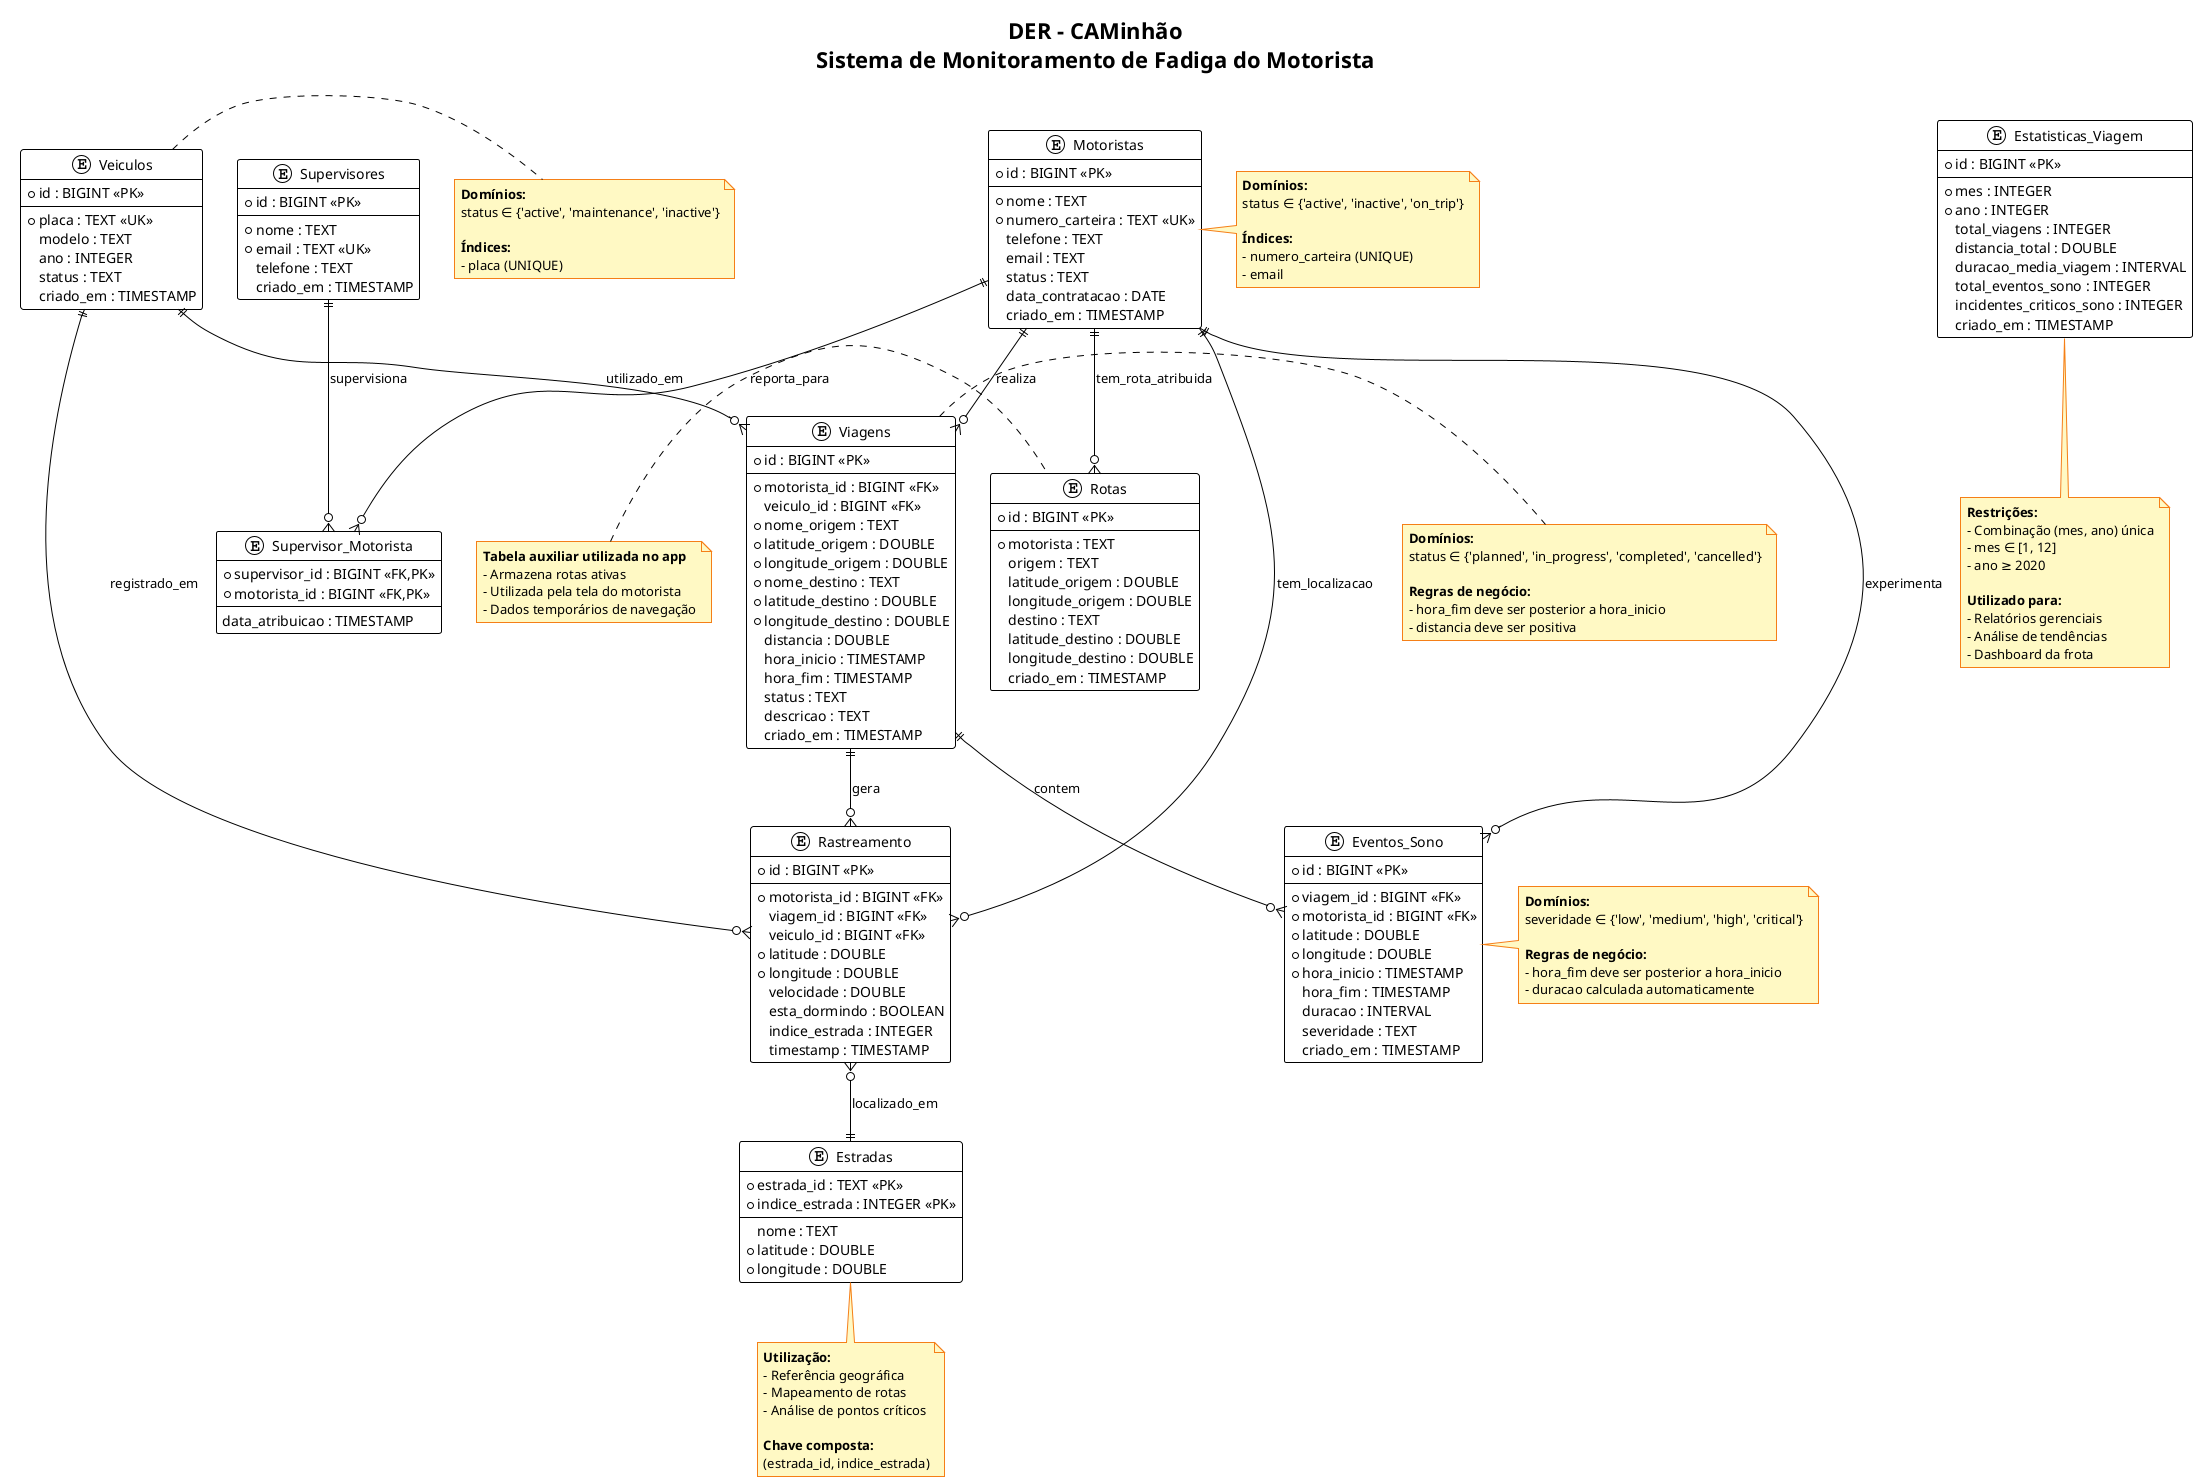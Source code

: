 @startuml DER - CAMinhão Sistema de Monitoramento

!theme plain
skinparam entity {
  BackgroundColor #E8F4FD
  BorderColor #1976D2
  FontColor Black
}

skinparam relationship {
  LineColor #1976D2
  LineThickness 2
}

skinparam note {
  BackgroundColor #FFF9C4
  BorderColor #F57F17
}

title DER - CAMinhão\nSistema de Monitoramento de Fadiga do Motorista

entity "Motoristas" as drivers {
  * id : BIGINT <<PK>>
  --
  * nome : TEXT
  * numero_carteira : TEXT <<UK>>
  telefone : TEXT
  email : TEXT
  status : TEXT
  data_contratacao : DATE
  criado_em : TIMESTAMP
}

entity "Veiculos" as vehicles {
  * id : BIGINT <<PK>>
  --
  * placa : TEXT <<UK>>
  modelo : TEXT
  ano : INTEGER
  status : TEXT
  criado_em : TIMESTAMP
}

entity "Viagens" as trips {
  * id : BIGINT <<PK>>
  --
  * motorista_id : BIGINT <<FK>>
  veiculo_id : BIGINT <<FK>>
  * nome_origem : TEXT
  * latitude_origem : DOUBLE
  * longitude_origem : DOUBLE
  * nome_destino : TEXT
  * latitude_destino : DOUBLE
  * longitude_destino : DOUBLE
  distancia : DOUBLE
  hora_inicio : TIMESTAMP
  hora_fim : TIMESTAMP
  status : TEXT
  descricao : TEXT
  criado_em : TIMESTAMP
}

entity "Rastreamento" as tracking {
  * id : BIGINT <<PK>>
  --
  * motorista_id : BIGINT <<FK>>
  viagem_id : BIGINT <<FK>>
  veiculo_id : BIGINT <<FK>>
  * latitude : DOUBLE
  * longitude : DOUBLE
  velocidade : DOUBLE
  esta_dormindo : BOOLEAN
  indice_estrada : INTEGER
  timestamp : TIMESTAMP
}

entity "Eventos_Sono" as sleep_events {
  * id : BIGINT <<PK>>
  --
  * viagem_id : BIGINT <<FK>>
  * motorista_id : BIGINT <<FK>>
  * latitude : DOUBLE
  * longitude : DOUBLE
  * hora_inicio : TIMESTAMP
  hora_fim : TIMESTAMP
  duracao : INTERVAL
  severidade : TEXT
  criado_em : TIMESTAMP
}

entity "Supervisores" as supervisors {
  * id : BIGINT <<PK>>
  --
  * nome : TEXT
  * email : TEXT <<UK>>
  telefone : TEXT
  criado_em : TIMESTAMP
}

entity "Supervisor_Motorista" as supervisor_driver {
  * supervisor_id : BIGINT <<FK,PK>>
  * motorista_id : BIGINT <<FK,PK>>
  --
  data_atribuicao : TIMESTAMP
}

entity "Estradas" as roads {
  * estrada_id : TEXT <<PK>>
  * indice_estrada : INTEGER <<PK>>
  --
  nome : TEXT
  * latitude : DOUBLE
  * longitude : DOUBLE
}

entity "Estatisticas_Viagem" as trip_statistics {
  * id : BIGINT <<PK>>
  --
  * mes : INTEGER
  * ano : INTEGER
  total_viagens : INTEGER
  distancia_total : DOUBLE
  duracao_media_viagem : INTERVAL
  total_eventos_sono : INTEGER
  incidentes_criticos_sono : INTEGER
  criado_em : TIMESTAMP
}

entity "Rotas" as routes {
  * id : BIGINT <<PK>>
  --
  * motorista : TEXT
  origem : TEXT
  latitude_origem : DOUBLE
  longitude_origem : DOUBLE
  destino : TEXT
  latitude_destino : DOUBLE
  longitude_destino : DOUBLE
  criado_em : TIMESTAMP
}

' Relacionamentos principais
drivers ||--o{ trips : "realiza"
vehicles ||--o{ trips : "utilizado_em"
trips ||--o{ tracking : "gera"
drivers ||--o{ tracking : "tem_localizacao"
vehicles ||--o{ tracking : "registrado_em"
trips ||--o{ sleep_events : "contem"
drivers ||--o{ sleep_events : "experimenta"

' Relacionamento N:N entre supervisores e motoristas
supervisors ||--o{ supervisor_driver : "supervisiona"
drivers ||--o{ supervisor_driver : "reporta_para"

' Relacionamento com estradas
tracking }o--|| roads : "localizado_em"

' Relacionamento com rotas (usado no app)
drivers ||--o{ routes : "tem_rota_atribuida"

' Notas sobre restrições e domínios
note right of drivers
  **Domínios:**
  status ∈ {'active', 'inactive', 'on_trip'}
  
  **Índices:**
  - numero_carteira (UNIQUE)
  - email
end note

note right of vehicles
  **Domínios:**
  status ∈ {'active', 'maintenance', 'inactive'}
  
  **Índices:**
  - placa (UNIQUE)
end note

note right of trips
  **Domínios:**
  status ∈ {'planned', 'in_progress', 'completed', 'cancelled'}
  
  **Regras de negócio:**
  - hora_fim deve ser posterior a hora_inicio
  - distancia deve ser positiva
end note

note right of sleep_events
  **Domínios:**
  severidade ∈ {'low', 'medium', 'high', 'critical'}
  
  **Regras de negócio:**
  - hora_fim deve ser posterior a hora_inicio
  - duracao calculada automaticamente
end note

note bottom of trip_statistics
  **Restrições:**
  - Combinação (mes, ano) única
  - mes ∈ [1, 12]
  - ano ≥ 2020
  
  **Utilizado para:**
  - Relatórios gerenciais
  - Análise de tendências
  - Dashboard da frota
end note

note bottom of roads
  **Utilização:**
  - Referência geográfica
  - Mapeamento de rotas
  - Análise de pontos críticos
  
  **Chave composta:**
  (estrada_id, indice_estrada)
end note

note left of routes
  **Tabela auxiliar utilizada no app**
  - Armazena rotas ativas
  - Utilizada pela tela do motorista
  - Dados temporários de navegação
end note

@enduml